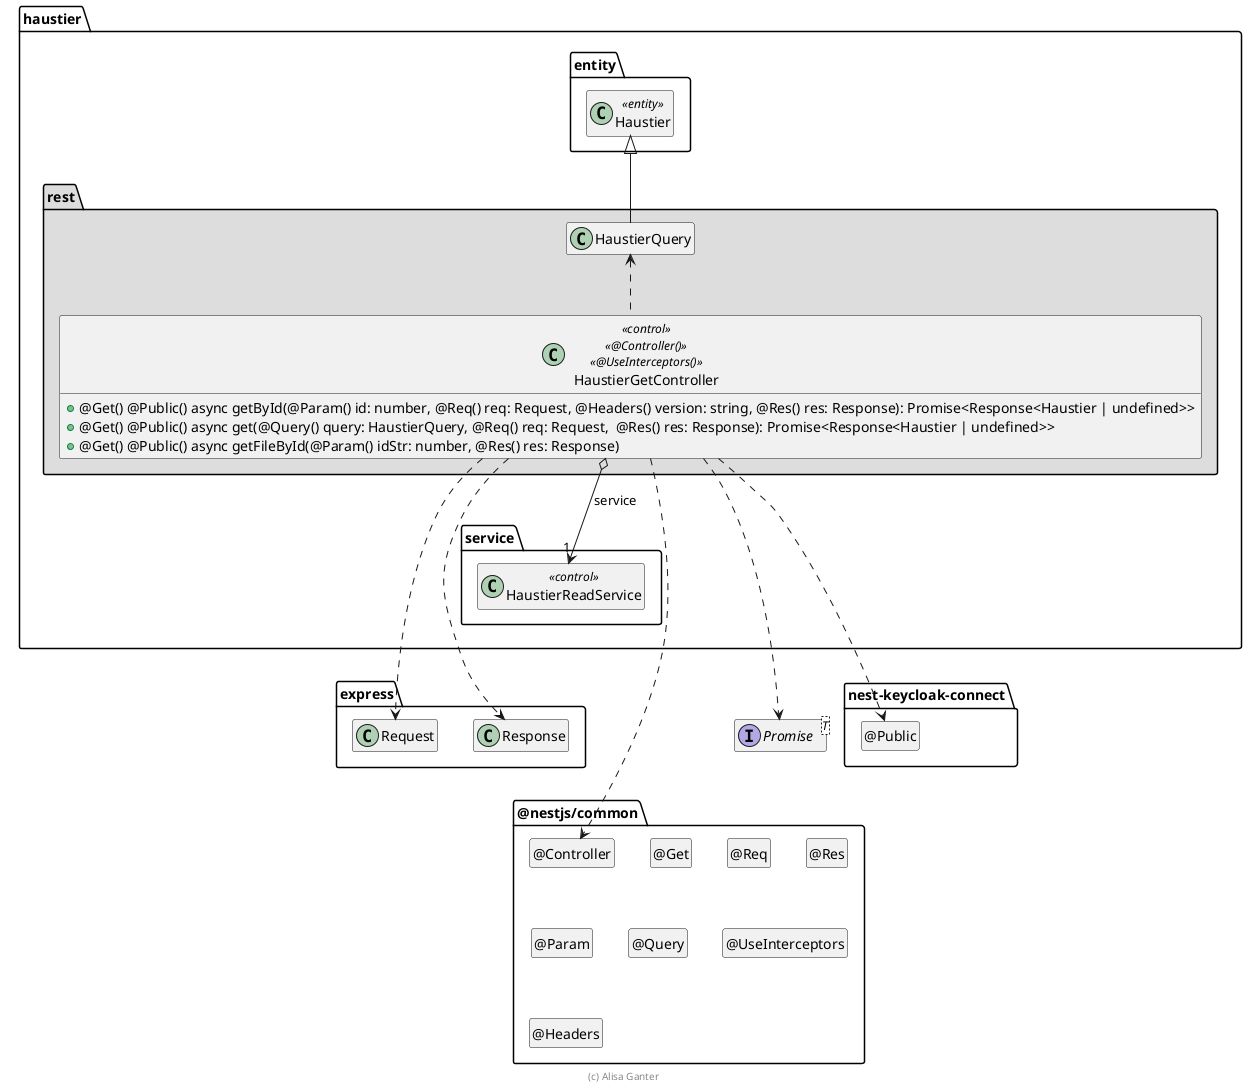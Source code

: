 @startuml Controller-Klasse

interface Promise<T>

package @nestjs/common {
  class "@Controller" as Controller
  hide Controller circle

  class "@Get" as Get
  hide Get circle

  class "@Req" as Req
  hide Req circle

  class "@Res" as Res
  hide Res circle

  class "@Param" as Param
  hide Param circle

  class "@Query" as Query
  hide Query circle

  class "@UseInterceptors" as UseInterceptors
  hide UseInterceptors circle

  class "@Headers" as Headers
  hide Headers circle
}

package nest-keycloak-connect{
  class "@Public" as Public
  hide Public circle
  Public .[hidden].> Controller
}

package express {
  class Request
  class Response
  Response .[hidden].> Controller
}

package haustier {
  package entity #FFFFFF {
    class Haustier <<entity>>

    Haustier .[hidden].> Promise
    Haustier .[hidden].> Request
  }

  package service {
    class HaustierReadService << control >>
  }

  package rest #DDDDDD {
    HaustierQuery -up-|> Haustier

    class HaustierGetController << control >> << @Controller() >> << @UseInterceptors() >> {
      + @Get() @Public() async getById(@Param() id: number, @Req() req: Request, @Headers() version: string, @Res() res: Response): Promise<Response<Haustier | undefined>>
      + @Get() @Public() async get(@Query() query: HaustierQuery, @Req() req: Request,  @Res() res: Response): Promise<Response<Haustier | undefined>>
      + @Get() @Public() async getFileById(@Param() idStr: number, @Res() res: Response)
    }

    HaustierGetController o--> "1" HaustierReadService : service

    HaustierGetController ..> Controller
    HaustierGetController ..> Request
    HaustierGetController ..> Response
    HaustierGetController ..> Promise
    HaustierGetController ..> Public
    HaustierGetController .up.> HaustierQuery

    HaustierReadService .[hidden].> Request
    HaustierReadService .[hidden].> Promise
    Response .[hidden].> Controller
  }
}

hide empty members

footer (c) Alisa Ganter

@enduml
